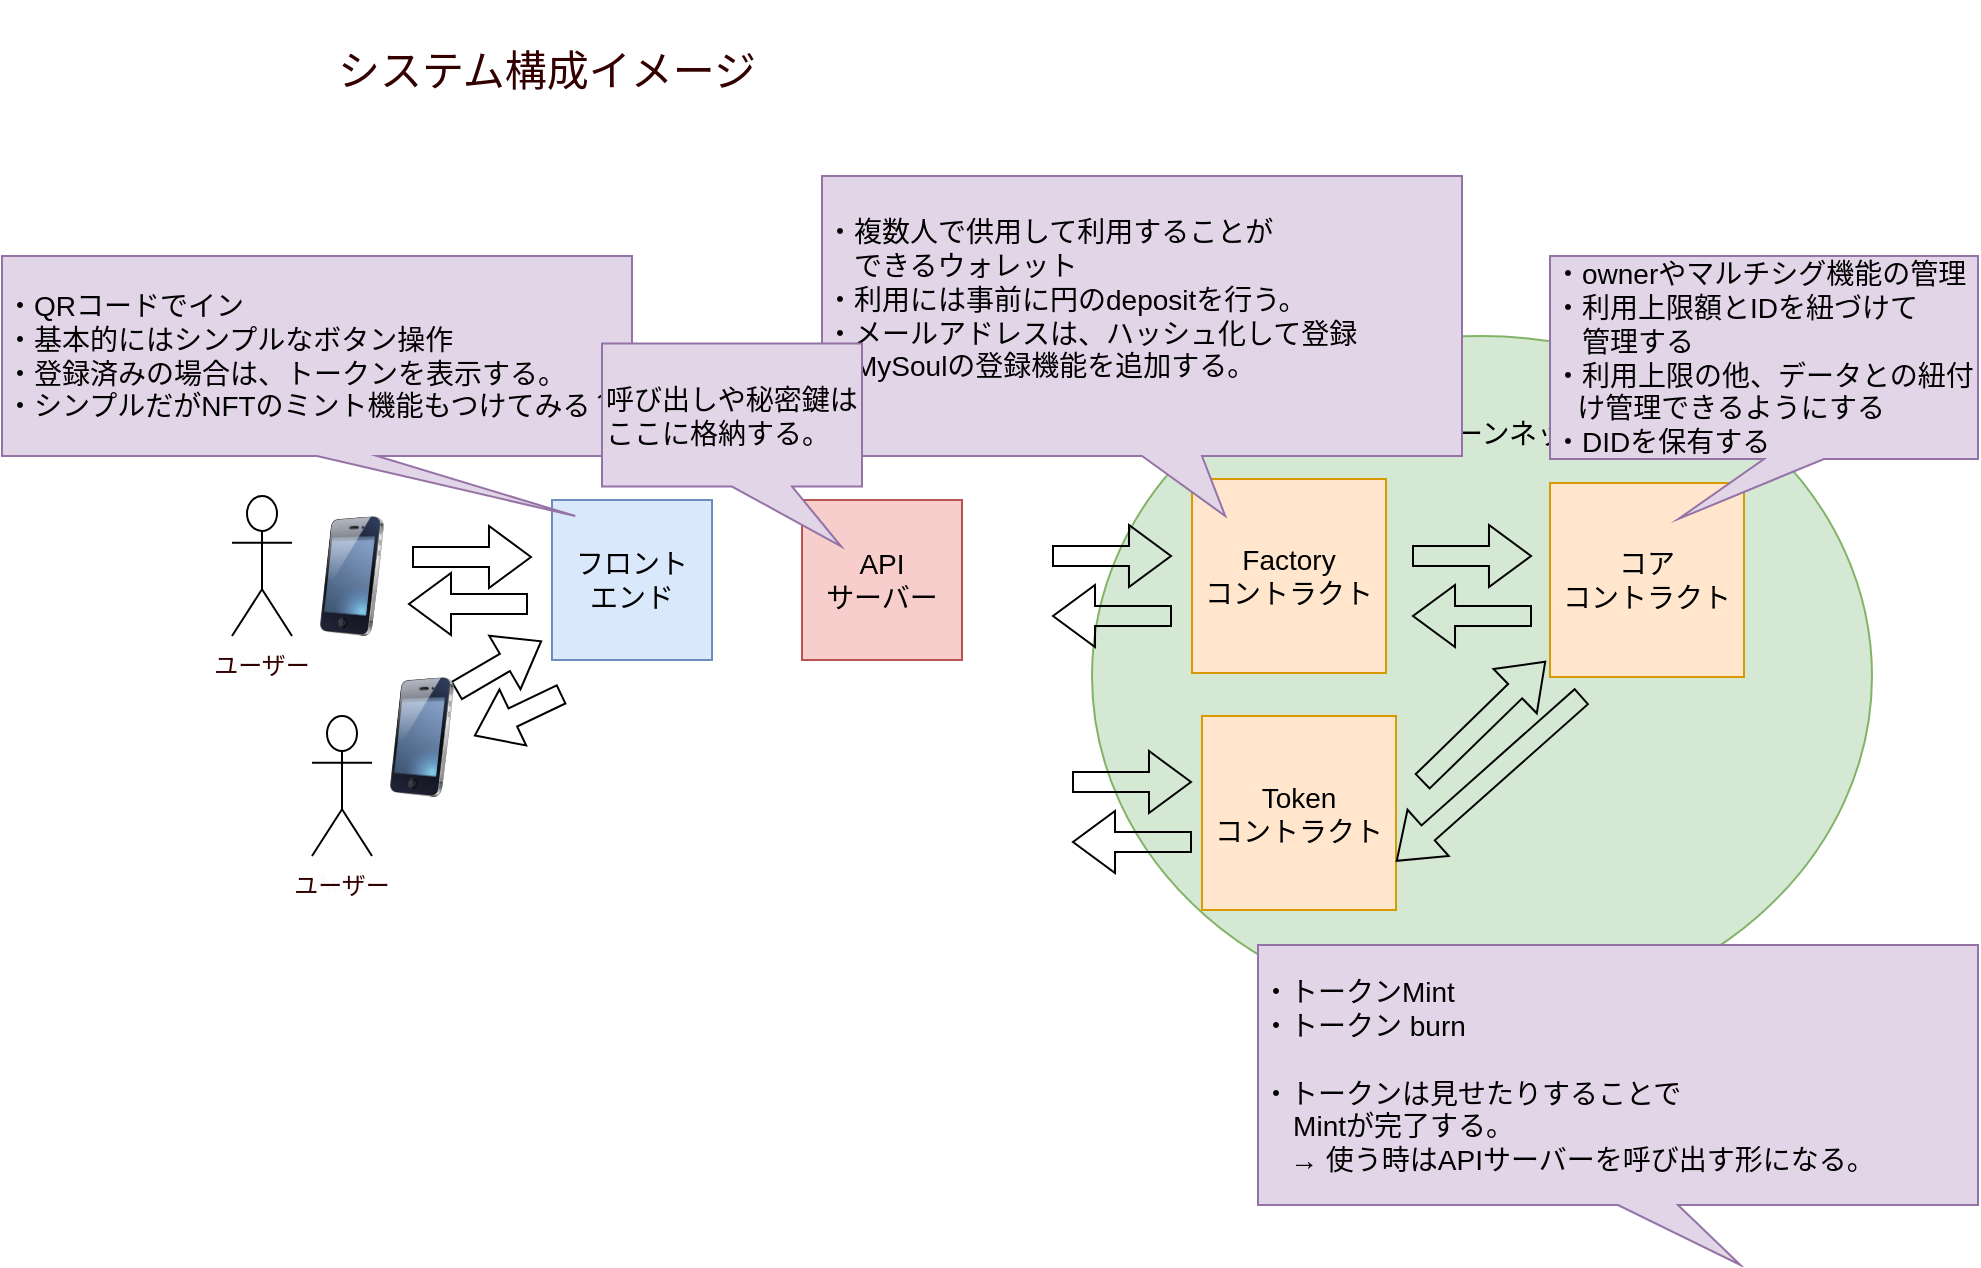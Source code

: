 <mxfile version="21.0.10" type="github" pages="8">
  <diagram id="AgBQlWnoEHxcCPggjtpq" name="system image">
    <mxGraphModel dx="2593" dy="664" grid="1" gridSize="10" guides="1" tooltips="1" connect="1" arrows="1" fold="1" page="1" pageScale="1" pageWidth="827" pageHeight="1169" math="0" shadow="0">
      <root>
        <mxCell id="0" />
        <mxCell id="1" parent="0" />
        <mxCell id="dcwnCk_z-_zCKresFfaK-3" value="Actor" style="shape=umlActor;verticalLabelPosition=bottom;verticalAlign=top;html=1;outlineConnect=0;fontColor=#FAFAFA;" parent="1" vertex="1">
          <mxGeometry x="-895" y="280" width="30" height="70" as="geometry" />
        </mxCell>
        <mxCell id="dcwnCk_z-_zCKresFfaK-5" value="ユーザー" style="text;html=1;strokeColor=none;fillColor=none;align=center;verticalAlign=middle;whiteSpace=wrap;rounded=0;fontColor=#330000;" parent="1" vertex="1">
          <mxGeometry x="-910" y="350" width="60" height="30" as="geometry" />
        </mxCell>
        <mxCell id="dcwnCk_z-_zCKresFfaK-7" value="" style="image;html=1;image=img/lib/clip_art/telecommunication/iPhone_128x128.png;fontColor=#330000;flipH=1;" parent="1" vertex="1">
          <mxGeometry x="-865" y="290" width="60" height="60" as="geometry" />
        </mxCell>
        <mxCell id="dcwnCk_z-_zCKresFfaK-8" value="" style="shape=flexArrow;endArrow=classic;html=1;rounded=0;fontColor=#330000;width=10;endSize=6.67;" parent="1" edge="1">
          <mxGeometry width="50" height="50" relative="1" as="geometry">
            <mxPoint x="-805" y="310.5" as="sourcePoint" />
            <mxPoint x="-745" y="310.5" as="targetPoint" />
            <Array as="points">
              <mxPoint x="-805" y="310.5" />
            </Array>
          </mxGeometry>
        </mxCell>
        <mxCell id="dcwnCk_z-_zCKresFfaK-9" value="システム構成イメージ" style="text;html=1;strokeColor=none;fillColor=none;align=center;verticalAlign=middle;whiteSpace=wrap;rounded=0;fontColor=#330000;fontSize=21;" parent="1" vertex="1">
          <mxGeometry x="-905" y="32" width="335" height="70" as="geometry" />
        </mxCell>
        <mxCell id="dcwnCk_z-_zCKresFfaK-10" value="フロント&lt;br&gt;エンド" style="whiteSpace=wrap;html=1;aspect=fixed;fontSize=14;fillColor=#dae8fc;strokeColor=#6c8ebf;" parent="1" vertex="1">
          <mxGeometry x="-735" y="282" width="80" height="80" as="geometry" />
        </mxCell>
        <mxCell id="dcwnCk_z-_zCKresFfaK-11" value="&lt;br&gt;&lt;br&gt;ブロックチェーンネットワーク" style="ellipse;whiteSpace=wrap;html=1;fontSize=14;fillColor=#d5e8d4;strokeColor=#82b366;verticalAlign=top;" parent="1" vertex="1">
          <mxGeometry x="-465" y="200" width="390" height="340" as="geometry" />
        </mxCell>
        <mxCell id="dcwnCk_z-_zCKresFfaK-12" value="Factory&lt;br&gt;コントラクト" style="whiteSpace=wrap;html=1;aspect=fixed;fontSize=14;fillColor=#ffe6cc;strokeColor=#d79b00;" parent="1" vertex="1">
          <mxGeometry x="-415" y="271.5" width="97" height="97" as="geometry" />
        </mxCell>
        <mxCell id="dcwnCk_z-_zCKresFfaK-13" value="コア&lt;br&gt;コントラクト" style="whiteSpace=wrap;html=1;aspect=fixed;fontSize=14;fillColor=#ffe6cc;strokeColor=#d79b00;" parent="1" vertex="1">
          <mxGeometry x="-236" y="273.5" width="97" height="97" as="geometry" />
        </mxCell>
        <mxCell id="dcwnCk_z-_zCKresFfaK-15" value="" style="shape=flexArrow;endArrow=classic;html=1;rounded=0;fontColor=#330000;width=10;endSize=6.67;" parent="1" edge="1">
          <mxGeometry width="50" height="50" relative="1" as="geometry">
            <mxPoint x="-485" y="310" as="sourcePoint" />
            <mxPoint x="-425" y="310" as="targetPoint" />
            <Array as="points">
              <mxPoint x="-485" y="310" />
            </Array>
          </mxGeometry>
        </mxCell>
        <mxCell id="dcwnCk_z-_zCKresFfaK-16" value="" style="shape=flexArrow;endArrow=classic;html=1;rounded=0;fontColor=#330000;width=10;endSize=6.67;" parent="1" edge="1">
          <mxGeometry width="50" height="50" relative="1" as="geometry">
            <mxPoint x="-305" y="310" as="sourcePoint" />
            <mxPoint x="-245" y="310" as="targetPoint" />
            <Array as="points">
              <mxPoint x="-305" y="310" />
            </Array>
          </mxGeometry>
        </mxCell>
        <mxCell id="dcwnCk_z-_zCKresFfaK-17" value="" style="shape=flexArrow;endArrow=classic;html=1;rounded=0;fontColor=#330000;width=10;endSize=6.67;" parent="1" edge="1">
          <mxGeometry width="50" height="50" relative="1" as="geometry">
            <mxPoint x="-425" y="340" as="sourcePoint" />
            <mxPoint x="-485" y="340" as="targetPoint" />
            <Array as="points">
              <mxPoint x="-425" y="340" />
            </Array>
          </mxGeometry>
        </mxCell>
        <mxCell id="dcwnCk_z-_zCKresFfaK-18" value="" style="shape=flexArrow;endArrow=classic;html=1;rounded=0;fontColor=#330000;width=10;endSize=6.67;" parent="1" edge="1">
          <mxGeometry width="50" height="50" relative="1" as="geometry">
            <mxPoint x="-245" y="340" as="sourcePoint" />
            <mxPoint x="-305" y="340" as="targetPoint" />
            <Array as="points">
              <mxPoint x="-245" y="340" />
            </Array>
          </mxGeometry>
        </mxCell>
        <mxCell id="dcwnCk_z-_zCKresFfaK-19" value="" style="shape=flexArrow;endArrow=classic;html=1;rounded=0;fontColor=#330000;width=10;endSize=6.67;" parent="1" edge="1">
          <mxGeometry width="50" height="50" relative="1" as="geometry">
            <mxPoint x="-747" y="334" as="sourcePoint" />
            <mxPoint x="-807" y="334" as="targetPoint" />
            <Array as="points">
              <mxPoint x="-747" y="334" />
            </Array>
          </mxGeometry>
        </mxCell>
        <mxCell id="dcwnCk_z-_zCKresFfaK-20" value="・QRコードでイン&lt;br&gt;・基本的にはシンプルなボタン操作&lt;br&gt;・登録済みの場合は、トークンを表示する。&lt;br&gt;・シンプルだがNFTのミント機能もつけてみる？" style="shape=callout;whiteSpace=wrap;html=1;perimeter=calloutPerimeter;fontSize=14;fillColor=#e1d5e7;strokeColor=#9673a6;position2=0.91;base=30;align=left;" parent="1" vertex="1">
          <mxGeometry x="-1010" y="160" width="315" height="130" as="geometry" />
        </mxCell>
        <mxCell id="dcwnCk_z-_zCKresFfaK-21" value="・複数人で供用して利用することが&lt;br&gt;　できるウォレット&lt;br&gt;・利用には事前に円のdepositを行う。&lt;br&gt;・メールアドレスは、ハッシュ化して登録&lt;br&gt;・MySoulの登録機能を追加する。&lt;br&gt;&amp;nbsp; &amp;nbsp;" style="shape=callout;whiteSpace=wrap;html=1;perimeter=calloutPerimeter;fontSize=14;fillColor=#e1d5e7;strokeColor=#9673a6;position2=0.63;base=30;align=left;" parent="1" vertex="1">
          <mxGeometry x="-600" y="120" width="320" height="170" as="geometry" />
        </mxCell>
        <mxCell id="dcwnCk_z-_zCKresFfaK-22" value="・ownerやマルチシグ機能の管理&lt;br&gt;・利用上限額とIDを紐づけて&lt;br&gt;　管理する&lt;br&gt;・利用上限の他、データとの紐付&lt;br&gt;&amp;nbsp; &amp;nbsp;け管理できるようにする&lt;br&gt;・DIDを保有する" style="shape=callout;whiteSpace=wrap;html=1;perimeter=calloutPerimeter;fontSize=14;fillColor=#e1d5e7;strokeColor=#9673a6;position2=0.3;base=30;align=left;" parent="1" vertex="1">
          <mxGeometry x="-236" y="160" width="214" height="131.5" as="geometry" />
        </mxCell>
        <mxCell id="dcwnCk_z-_zCKresFfaK-23" value="" style="shape=flexArrow;endArrow=classic;html=1;rounded=0;fontColor=#330000;width=10;endSize=6.67;" parent="1" edge="1">
          <mxGeometry width="50" height="50" relative="1" as="geometry">
            <mxPoint x="-783" y="377.5" as="sourcePoint" />
            <mxPoint x="-740" y="352.373" as="targetPoint" />
            <Array as="points" />
          </mxGeometry>
        </mxCell>
        <mxCell id="dcwnCk_z-_zCKresFfaK-24" value="" style="shape=flexArrow;endArrow=classic;html=1;rounded=0;fontColor=#330000;width=10;endSize=6.67;" parent="1" edge="1">
          <mxGeometry width="50" height="50" relative="1" as="geometry">
            <mxPoint x="-730" y="379" as="sourcePoint" />
            <mxPoint x="-774" y="400" as="targetPoint" />
            <Array as="points" />
          </mxGeometry>
        </mxCell>
        <mxCell id="dcwnCk_z-_zCKresFfaK-25" value="" style="image;html=1;image=img/lib/clip_art/telecommunication/iPhone_128x128.png;fontColor=#330000;flipH=1;" parent="1" vertex="1">
          <mxGeometry x="-830" y="370.5" width="60" height="60" as="geometry" />
        </mxCell>
        <mxCell id="dcwnCk_z-_zCKresFfaK-26" value="Actor" style="shape=umlActor;verticalLabelPosition=bottom;verticalAlign=top;html=1;outlineConnect=0;fontColor=#FAFAFA;" parent="1" vertex="1">
          <mxGeometry x="-855" y="390" width="30" height="70" as="geometry" />
        </mxCell>
        <mxCell id="dcwnCk_z-_zCKresFfaK-27" value="ユーザー" style="text;html=1;strokeColor=none;fillColor=none;align=center;verticalAlign=middle;whiteSpace=wrap;rounded=0;fontColor=#330000;" parent="1" vertex="1">
          <mxGeometry x="-870" y="460" width="60" height="30" as="geometry" />
        </mxCell>
        <mxCell id="E8tvALSOYSs34_R2YsZq-1" value="API&lt;br&gt;サーバー" style="whiteSpace=wrap;html=1;aspect=fixed;fontSize=14;fillColor=#f8cecc;strokeColor=#b85450;" parent="1" vertex="1">
          <mxGeometry x="-610" y="282" width="80" height="80" as="geometry" />
        </mxCell>
        <mxCell id="E8tvALSOYSs34_R2YsZq-2" value="" style="shape=flexArrow;endArrow=classic;html=1;rounded=0;fontColor=#330000;width=10;endSize=6.67;" parent="1" edge="1">
          <mxGeometry width="50" height="50" relative="1" as="geometry">
            <mxPoint x="-475" y="423" as="sourcePoint" />
            <mxPoint x="-415" y="423" as="targetPoint" />
            <Array as="points">
              <mxPoint x="-475" y="423" />
            </Array>
          </mxGeometry>
        </mxCell>
        <mxCell id="E8tvALSOYSs34_R2YsZq-3" value="" style="shape=flexArrow;endArrow=classic;html=1;rounded=0;fontColor=#330000;width=10;endSize=6.67;" parent="1" edge="1">
          <mxGeometry width="50" height="50" relative="1" as="geometry">
            <mxPoint x="-415" y="453" as="sourcePoint" />
            <mxPoint x="-475" y="453" as="targetPoint" />
            <Array as="points">
              <mxPoint x="-415" y="453" />
            </Array>
          </mxGeometry>
        </mxCell>
        <mxCell id="E8tvALSOYSs34_R2YsZq-4" value="呼び出しや秘密鍵は&lt;br&gt;ここに格納する。" style="shape=callout;whiteSpace=wrap;html=1;perimeter=calloutPerimeter;fontSize=14;fillColor=#e1d5e7;strokeColor=#9673a6;position2=0.92;base=30;align=left;" parent="1" vertex="1">
          <mxGeometry x="-710" y="203.75" width="130" height="101.5" as="geometry" />
        </mxCell>
        <mxCell id="E8tvALSOYSs34_R2YsZq-5" value="Token&lt;br&gt;コントラクト" style="whiteSpace=wrap;html=1;aspect=fixed;fontSize=14;fillColor=#ffe6cc;strokeColor=#d79b00;" parent="1" vertex="1">
          <mxGeometry x="-410" y="390" width="97" height="97" as="geometry" />
        </mxCell>
        <mxCell id="E8tvALSOYSs34_R2YsZq-6" value="" style="shape=flexArrow;endArrow=classic;html=1;rounded=0;fontColor=#330000;width=10;endSize=6.67;entryX=-0.021;entryY=0.918;entryDx=0;entryDy=0;entryPerimeter=0;" parent="1" target="dcwnCk_z-_zCKresFfaK-13" edge="1">
          <mxGeometry width="50" height="50" relative="1" as="geometry">
            <mxPoint x="-300" y="423" as="sourcePoint" />
            <mxPoint x="-240" y="423" as="targetPoint" />
            <Array as="points">
              <mxPoint x="-300" y="423" />
            </Array>
          </mxGeometry>
        </mxCell>
        <mxCell id="E8tvALSOYSs34_R2YsZq-7" value="" style="shape=flexArrow;endArrow=classic;html=1;rounded=0;fontColor=#330000;width=10;endSize=6.67;entryX=1;entryY=0.75;entryDx=0;entryDy=0;" parent="1" target="E8tvALSOYSs34_R2YsZq-5" edge="1">
          <mxGeometry width="50" height="50" relative="1" as="geometry">
            <mxPoint x="-220" y="380" as="sourcePoint" />
            <mxPoint x="-280" y="380" as="targetPoint" />
            <Array as="points">
              <mxPoint x="-220" y="380" />
            </Array>
          </mxGeometry>
        </mxCell>
        <mxCell id="E8tvALSOYSs34_R2YsZq-8" value="・トークンMint&lt;br&gt;・トークン burn&lt;br&gt;&lt;br&gt;・トークンは見せたりすることで&lt;br&gt;&amp;nbsp; &amp;nbsp; Mintが完了する。&lt;br&gt;　→ 使う時はAPIサーバーを呼び出す形になる。&amp;nbsp;" style="shape=callout;whiteSpace=wrap;html=1;perimeter=calloutPerimeter;fontSize=14;fillColor=#e1d5e7;strokeColor=#9673a6;position2=0.67;base=30;align=left;" parent="1" vertex="1">
          <mxGeometry x="-382" y="504.5" width="360" height="160" as="geometry" />
        </mxCell>
      </root>
    </mxGraphModel>
  </diagram>
  <diagram name="システム構成図" id="e7e014a7-5840-1c2e-5031-d8a46d1fe8dd">
    <mxGraphModel dx="3200" dy="946" grid="1" gridSize="10" guides="1" tooltips="1" connect="1" arrows="1" fold="1" page="1" pageScale="1" pageWidth="1169" pageHeight="826" background="none" math="0" shadow="0">
      <root>
        <mxCell id="0" />
        <mxCell id="1" parent="0" />
        <mxCell id="FsVHkm6TuDkBYR7rk3on-1" value="Actor" style="shape=umlActor;verticalLabelPosition=bottom;verticalAlign=top;html=1;outlineConnect=0;fontColor=#FAFAFA;" parent="1" vertex="1">
          <mxGeometry x="-895" y="280" width="30" height="70" as="geometry" />
        </mxCell>
        <mxCell id="FsVHkm6TuDkBYR7rk3on-2" value="ユーザー" style="text;html=1;strokeColor=none;fillColor=none;align=center;verticalAlign=middle;whiteSpace=wrap;rounded=0;fontColor=#330000;fontStyle=1" parent="1" vertex="1">
          <mxGeometry x="-910" y="350" width="60" height="30" as="geometry" />
        </mxCell>
        <mxCell id="FsVHkm6TuDkBYR7rk3on-4" value="" style="shape=flexArrow;endArrow=classic;html=1;rounded=0;fontColor=#330000;width=10;endSize=6.67;" parent="1" edge="1">
          <mxGeometry width="50" height="50" relative="1" as="geometry">
            <mxPoint x="-805" y="310.5" as="sourcePoint" />
            <mxPoint x="-745" y="310.5" as="targetPoint" />
            <Array as="points">
              <mxPoint x="-805" y="310.5" />
            </Array>
          </mxGeometry>
        </mxCell>
        <mxCell id="FsVHkm6TuDkBYR7rk3on-5" value="システム構成イメージ図" style="text;html=1;strokeColor=none;fillColor=none;align=center;verticalAlign=middle;whiteSpace=wrap;rounded=0;fontColor=#330000;fontSize=21;" parent="1" vertex="1">
          <mxGeometry x="-1258" y="42" width="280" height="50" as="geometry" />
        </mxCell>
        <mxCell id="FsVHkm6TuDkBYR7rk3on-6" value="front&lt;br&gt;end" style="whiteSpace=wrap;html=1;aspect=fixed;fontSize=14;fillColor=#dae8fc;strokeColor=#6c8ebf;" parent="1" vertex="1">
          <mxGeometry x="-722" y="282" width="80" height="80" as="geometry" />
        </mxCell>
        <mxCell id="FsVHkm6TuDkBYR7rk3on-7" value="&lt;br&gt;ブロックチェーン&lt;br&gt;ネットワーク" style="ellipse;whiteSpace=wrap;html=1;fontSize=14;fillColor=#d5e8d4;strokeColor=#82b366;verticalAlign=top;" parent="1" vertex="1">
          <mxGeometry x="-465" y="200" width="390" height="350" as="geometry" />
        </mxCell>
        <mxCell id="FsVHkm6TuDkBYR7rk3on-8" value="Factory&lt;br&gt;コントラクト" style="whiteSpace=wrap;html=1;aspect=fixed;fontSize=14;fillColor=#ffe6cc;strokeColor=#d79b00;" parent="1" vertex="1">
          <mxGeometry x="-415" y="271.5" width="97" height="97" as="geometry" />
        </mxCell>
        <mxCell id="FsVHkm6TuDkBYR7rk3on-9" value="MultiSigWallet&lt;br&gt;コントラクト" style="whiteSpace=wrap;html=1;aspect=fixed;fontSize=14;fillColor=#ffe6cc;strokeColor=#d79b00;" parent="1" vertex="1">
          <mxGeometry x="-236" y="273.5" width="97" height="97" as="geometry" />
        </mxCell>
        <mxCell id="FsVHkm6TuDkBYR7rk3on-10" value="" style="shape=flexArrow;endArrow=classic;html=1;rounded=0;fontColor=#330000;width=10;endSize=6.67;" parent="1" edge="1">
          <mxGeometry width="50" height="50" relative="1" as="geometry">
            <mxPoint x="-485" y="310" as="sourcePoint" />
            <mxPoint x="-425" y="310" as="targetPoint" />
            <Array as="points">
              <mxPoint x="-485" y="310" />
            </Array>
          </mxGeometry>
        </mxCell>
        <mxCell id="FsVHkm6TuDkBYR7rk3on-11" value="" style="shape=flexArrow;endArrow=classic;html=1;rounded=0;fontColor=#330000;width=10;endSize=6.67;" parent="1" edge="1">
          <mxGeometry width="50" height="50" relative="1" as="geometry">
            <mxPoint x="-305" y="313" as="sourcePoint" />
            <mxPoint x="-245" y="313" as="targetPoint" />
            <Array as="points">
              <mxPoint x="-305" y="313" />
            </Array>
          </mxGeometry>
        </mxCell>
        <mxCell id="FsVHkm6TuDkBYR7rk3on-12" value="" style="shape=flexArrow;endArrow=classic;html=1;rounded=0;fontColor=#330000;width=10;endSize=6.67;" parent="1" edge="1">
          <mxGeometry width="50" height="50" relative="1" as="geometry">
            <mxPoint x="-425" y="340" as="sourcePoint" />
            <mxPoint x="-485" y="340" as="targetPoint" />
            <Array as="points">
              <mxPoint x="-425" y="340" />
            </Array>
          </mxGeometry>
        </mxCell>
        <mxCell id="FsVHkm6TuDkBYR7rk3on-13" value="" style="shape=flexArrow;endArrow=classic;html=1;rounded=0;fontColor=#330000;width=10;endSize=6.67;" parent="1" edge="1">
          <mxGeometry width="50" height="50" relative="1" as="geometry">
            <mxPoint x="-248" y="339" as="sourcePoint" />
            <mxPoint x="-308" y="339" as="targetPoint" />
            <Array as="points">
              <mxPoint x="-248" y="339" />
            </Array>
          </mxGeometry>
        </mxCell>
        <mxCell id="FsVHkm6TuDkBYR7rk3on-14" value="" style="shape=flexArrow;endArrow=classic;html=1;rounded=0;fontColor=#330000;width=10;endSize=6.67;" parent="1" edge="1">
          <mxGeometry width="50" height="50" relative="1" as="geometry">
            <mxPoint x="-747" y="334" as="sourcePoint" />
            <mxPoint x="-807" y="334" as="targetPoint" />
            <Array as="points">
              <mxPoint x="-747" y="334" />
            </Array>
          </mxGeometry>
        </mxCell>
        <mxCell id="FsVHkm6TuDkBYR7rk3on-18" value="" style="shape=flexArrow;endArrow=classic;html=1;rounded=0;fontColor=#330000;width=10;endSize=6.67;" parent="1" edge="1">
          <mxGeometry width="50" height="50" relative="1" as="geometry">
            <mxPoint x="-783" y="377.5" as="sourcePoint" />
            <mxPoint x="-740" y="352.373" as="targetPoint" />
            <Array as="points" />
          </mxGeometry>
        </mxCell>
        <mxCell id="FsVHkm6TuDkBYR7rk3on-19" value="" style="shape=flexArrow;endArrow=classic;html=1;rounded=0;fontColor=#330000;width=10;endSize=6.67;" parent="1" edge="1">
          <mxGeometry width="50" height="50" relative="1" as="geometry">
            <mxPoint x="-730" y="379" as="sourcePoint" />
            <mxPoint x="-774" y="400" as="targetPoint" />
            <Array as="points" />
          </mxGeometry>
        </mxCell>
        <mxCell id="FsVHkm6TuDkBYR7rk3on-20" value="" style="image;html=1;image=img/lib/clip_art/telecommunication/iPhone_128x128.png;fontColor=#330000;flipH=1;" parent="1" vertex="1">
          <mxGeometry x="-830" y="370.5" width="60" height="60" as="geometry" />
        </mxCell>
        <mxCell id="FsVHkm6TuDkBYR7rk3on-21" value="Actor" style="shape=umlActor;verticalLabelPosition=bottom;verticalAlign=top;html=1;outlineConnect=0;fontColor=#FAFAFA;" parent="1" vertex="1">
          <mxGeometry x="-855" y="390" width="30" height="70" as="geometry" />
        </mxCell>
        <mxCell id="FsVHkm6TuDkBYR7rk3on-22" value="ユーザー" style="text;html=1;strokeColor=none;fillColor=none;align=center;verticalAlign=middle;whiteSpace=wrap;rounded=0;fontColor=#330000;fontStyle=1" parent="1" vertex="1">
          <mxGeometry x="-870" y="460" width="60" height="30" as="geometry" />
        </mxCell>
        <mxCell id="FsVHkm6TuDkBYR7rk3on-23" value="API&lt;br&gt;サーバー" style="whiteSpace=wrap;html=1;aspect=fixed;fontSize=14;fillColor=#f8cecc;strokeColor=#b85450;" parent="1" vertex="1">
          <mxGeometry x="-580" y="283" width="80" height="80" as="geometry" />
        </mxCell>
        <mxCell id="FsVHkm6TuDkBYR7rk3on-24" value="" style="shape=flexArrow;endArrow=classic;html=1;rounded=0;fontColor=#330000;width=10;endSize=6.67;entryX=0;entryY=0.5;entryDx=0;entryDy=0;" parent="1" edge="1">
          <mxGeometry width="50" height="50" relative="1" as="geometry">
            <mxPoint x="-487" y="363.5" as="sourcePoint" />
            <mxPoint x="-413" y="435.5" as="targetPoint" />
            <Array as="points">
              <mxPoint x="-487" y="363.5" />
            </Array>
          </mxGeometry>
        </mxCell>
        <mxCell id="FsVHkm6TuDkBYR7rk3on-25" value="" style="shape=flexArrow;endArrow=classic;html=1;rounded=0;fontColor=#330000;width=10;endSize=6.67;" parent="1" edge="1">
          <mxGeometry width="50" height="50" relative="1" as="geometry">
            <mxPoint x="-419" y="459" as="sourcePoint" />
            <mxPoint x="-514" y="372" as="targetPoint" />
            <Array as="points" />
          </mxGeometry>
        </mxCell>
        <mxCell id="FsVHkm6TuDkBYR7rk3on-27" value="MyToken&lt;br&gt;コントラクト" style="whiteSpace=wrap;html=1;aspect=fixed;fontSize=14;fillColor=#ffe6cc;strokeColor=#d79b00;" parent="1" vertex="1">
          <mxGeometry x="-411" y="393" width="97" height="97" as="geometry" />
        </mxCell>
        <mxCell id="FsVHkm6TuDkBYR7rk3on-32" value="" style="shape=flexArrow;endArrow=classic;html=1;rounded=0;fontColor=#330000;width=10;endSize=6.67;" parent="1" edge="1">
          <mxGeometry width="50" height="50" relative="1" as="geometry">
            <mxPoint x="-635" y="310" as="sourcePoint" />
            <mxPoint x="-590" y="310" as="targetPoint" />
            <Array as="points">
              <mxPoint x="-635" y="310" />
            </Array>
          </mxGeometry>
        </mxCell>
        <mxCell id="FsVHkm6TuDkBYR7rk3on-33" value="" style="shape=flexArrow;endArrow=classic;html=1;rounded=0;fontColor=#330000;width=10;endSize=6.67;" parent="1" edge="1">
          <mxGeometry width="50" height="50" relative="1" as="geometry">
            <mxPoint x="-589" y="340" as="sourcePoint" />
            <mxPoint x="-634" y="340" as="targetPoint" />
            <Array as="points">
              <mxPoint x="-604" y="340" />
              <mxPoint x="-589" y="340" />
            </Array>
          </mxGeometry>
        </mxCell>
        <mxCell id="FsVHkm6TuDkBYR7rk3on-35" value="" style="shape=flexArrow;endArrow=classic;html=1;rounded=0;fontColor=#330000;width=10;endSize=6.67;" parent="1" edge="1">
          <mxGeometry width="50" height="50" relative="1" as="geometry">
            <mxPoint x="-460" y="230" as="sourcePoint" />
            <mxPoint x="-512" y="280.5" as="targetPoint" />
            <Array as="points" />
          </mxGeometry>
        </mxCell>
        <mxCell id="FsVHkm6TuDkBYR7rk3on-36" value="" style="shape=flexArrow;endArrow=classic;html=1;rounded=0;fontColor=#330000;width=10;endSize=6.67;" parent="1" edge="1">
          <mxGeometry width="50" height="50" relative="1" as="geometry">
            <mxPoint x="-540" y="274" as="sourcePoint" />
            <mxPoint x="-480" y="220" as="targetPoint" />
            <Array as="points">
              <mxPoint x="-540" y="274" />
            </Array>
          </mxGeometry>
        </mxCell>
        <mxCell id="FsVHkm6TuDkBYR7rk3on-37" value="&lt;font style=&quot;font-size: 12px;&quot;&gt;ION&lt;br style=&quot;font-size: 12px;&quot;&gt;(DID 生成)&lt;br style=&quot;font-size: 12px;&quot;&gt;&lt;/font&gt;" style="ellipse;whiteSpace=wrap;html=1;fontSize=12;fillColor=#1ba1e2;strokeColor=#006EAF;verticalAlign=top;fontColor=#ffffff;" parent="1" vertex="1">
          <mxGeometry x="-500" y="180" width="80" height="41" as="geometry" />
        </mxCell>
        <mxCell id="FsVHkm6TuDkBYR7rk3on-38" value="Blocto SDK" style="ellipse;whiteSpace=wrap;html=1;fontSize=14;fillColor=#b0e3e6;strokeColor=#0e8088;verticalAlign=top;" parent="1" vertex="1">
          <mxGeometry x="-733" y="356" width="102" height="30" as="geometry" />
        </mxCell>
        <mxCell id="NikSniwz_zqZwWtPhhYT-7" value="アプリケーションレイヤー" style="shape=cylinder3;whiteSpace=wrap;html=1;boundedLbl=1;backgroundOutline=1;size=15;fillColor=#ffe6cc;strokeColor=#d79b00;fontStyle=1" parent="1" vertex="1">
          <mxGeometry x="-1258" y="210" width="260" height="80" as="geometry" />
        </mxCell>
        <mxCell id="NikSniwz_zqZwWtPhhYT-8" value="インフラレイヤー" style="shape=cylinder3;whiteSpace=wrap;html=1;boundedLbl=1;backgroundOutline=1;size=15;fillColor=#fff2cc;strokeColor=#d6b656;fontStyle=1" parent="1" vertex="1">
          <mxGeometry x="-1258" y="350" width="260" height="80" as="geometry" />
        </mxCell>
        <mxCell id="NikSniwz_zqZwWtPhhYT-9" value="" style="shape=flexArrow;endArrow=classic;startArrow=classic;html=1;rounded=0;exitX=0.5;exitY=0;exitDx=0;exitDy=0;exitPerimeter=0;" parent="1" source="NikSniwz_zqZwWtPhhYT-8" edge="1">
          <mxGeometry width="100" height="100" relative="1" as="geometry">
            <mxPoint x="-1120" y="350" as="sourcePoint" />
            <mxPoint x="-1128" y="290" as="targetPoint" />
          </mxGeometry>
        </mxCell>
        <mxCell id="NikSniwz_zqZwWtPhhYT-10" value="" style="shape=flexArrow;endArrow=classic;startArrow=classic;html=1;rounded=0;entryX=0.5;entryY=1;entryDx=0;entryDy=0;entryPerimeter=0;exitX=0.5;exitY=0;exitDx=0;exitDy=0;exitPerimeter=0;" parent="1" source="NikSniwz_zqZwWtPhhYT-11" target="NikSniwz_zqZwWtPhhYT-8" edge="1">
          <mxGeometry width="100" height="100" relative="1" as="geometry">
            <mxPoint x="-1120.5" y="505" as="sourcePoint" />
            <mxPoint x="-1120.5" y="445" as="targetPoint" />
          </mxGeometry>
        </mxCell>
        <mxCell id="NikSniwz_zqZwWtPhhYT-11" value="ブロックチェーンレイヤー" style="shape=cylinder3;whiteSpace=wrap;html=1;boundedLbl=1;backgroundOutline=1;size=15;fillColor=#f8cecc;strokeColor=#b85450;fontStyle=1" parent="1" vertex="1">
          <mxGeometry x="-1258" y="492.5" width="260" height="80" as="geometry" />
        </mxCell>
        <mxCell id="NikSniwz_zqZwWtPhhYT-14" value="" style="endArrow=none;dashed=1;html=1;rounded=0;exitX=1;exitY=1;exitDx=0;exitDy=-15;exitPerimeter=0;" parent="1" source="NikSniwz_zqZwWtPhhYT-8" edge="1">
          <mxGeometry width="50" height="50" relative="1" as="geometry">
            <mxPoint x="-720" y="360" as="sourcePoint" />
            <mxPoint x="-770" y="660" as="targetPoint" />
          </mxGeometry>
        </mxCell>
        <mxCell id="NikSniwz_zqZwWtPhhYT-15" value="" style="endArrow=none;dashed=1;html=1;rounded=0;exitX=1;exitY=0;exitDx=0;exitDy=15;exitPerimeter=0;" parent="1" source="NikSniwz_zqZwWtPhhYT-8" edge="1">
          <mxGeometry width="50" height="50" relative="1" as="geometry">
            <mxPoint x="-990" y="362" as="sourcePoint" />
            <mxPoint x="-740" y="140" as="targetPoint" />
          </mxGeometry>
        </mxCell>
        <mxCell id="TJuVSiiJl-H6LIU0_fS9-2" value="分散型インフラ&lt;br&gt;(DIDと紐づけ)" style="shape=cylinder3;whiteSpace=wrap;html=1;boundedLbl=1;backgroundOutline=1;size=15;fillColor=#dae8fc;strokeColor=#6c8ebf;fontStyle=1" parent="1" vertex="1">
          <mxGeometry x="-401" y="92" width="110" height="69" as="geometry" />
        </mxCell>
        <mxCell id="TJuVSiiJl-H6LIU0_fS9-3" value="" style="shape=flexArrow;endArrow=classic;html=1;rounded=0;fontColor=#330000;width=11;endSize=3.75;" parent="1" edge="1">
          <mxGeometry width="50" height="50" relative="1" as="geometry">
            <mxPoint x="-452" y="171" as="sourcePoint" />
            <mxPoint x="-406" y="130" as="targetPoint" />
            <Array as="points">
              <mxPoint x="-452" y="171" />
            </Array>
          </mxGeometry>
        </mxCell>
        <mxCell id="TJuVSiiJl-H6LIU0_fS9-4" value="" style="shape=flexArrow;endArrow=classic;html=1;rounded=0;fontColor=#330000;width=10;endSize=6.67;entryX=1;entryY=0;entryDx=0;entryDy=0;exitX=0.064;exitY=0.899;exitDx=0;exitDy=0;exitPerimeter=0;" parent="1" source="TJuVSiiJl-H6LIU0_fS9-2" target="FsVHkm6TuDkBYR7rk3on-37" edge="1">
          <mxGeometry width="50" height="50" relative="1" as="geometry">
            <mxPoint x="-390" y="160" as="sourcePoint" />
            <mxPoint x="-301.577" y="126.576" as="targetPoint" />
            <Array as="points" />
          </mxGeometry>
        </mxCell>
        <mxCell id="bA6erELRdEgj7dob-r0O-1" value="" style="image;html=1;image=img/lib/clip_art/computers/Laptop_128x128.png;flipH=1;" parent="1" vertex="1">
          <mxGeometry x="-870" y="292" width="60" height="60" as="geometry" />
        </mxCell>
        <mxCell id="bA6erELRdEgj7dob-r0O-2" value="" style="shape=flexArrow;endArrow=classic;html=1;rounded=0;fontColor=#330000;width=10;endSize=6.67;entryX=0.236;entryY=0.986;entryDx=0;entryDy=0;entryPerimeter=0;" parent="1" target="TJuVSiiJl-H6LIU0_fS9-2" edge="1">
          <mxGeometry width="50" height="50" relative="1" as="geometry">
            <mxPoint x="-378" y="264" as="sourcePoint" />
            <mxPoint x="-318" y="210" as="targetPoint" />
            <Array as="points">
              <mxPoint x="-378" y="264" />
            </Array>
          </mxGeometry>
        </mxCell>
        <mxCell id="bA6erELRdEgj7dob-r0O-3" value="" style="shape=flexArrow;endArrow=classic;html=1;rounded=0;fontColor=#330000;width=10;endSize=6.67;" parent="1" edge="1">
          <mxGeometry width="50" height="50" relative="1" as="geometry">
            <mxPoint x="-347" y="164" as="sourcePoint" />
            <mxPoint x="-347" y="264.5" as="targetPoint" />
            <Array as="points" />
          </mxGeometry>
        </mxCell>
        <mxCell id="huMLxyEVPSgFiRnInnjS-3" value="コントラクト&lt;br&gt;ウォレット" style="whiteSpace=wrap;html=1;aspect=fixed;fontSize=14;fillColor=#ffe6cc;strokeColor=#d79b00;" parent="1" vertex="1">
          <mxGeometry x="-240" y="395.5" width="97" height="97" as="geometry" />
        </mxCell>
        <mxCell id="huMLxyEVPSgFiRnInnjS-4" value="" style="shape=flexArrow;endArrow=classic;html=1;rounded=1;fontColor=#330000;width=10;endSize=6.67;entryX=0;entryY=0.974;entryDx=0;entryDy=0;strokeColor=default;fillColor=none;entryPerimeter=0;" parent="1" target="huMLxyEVPSgFiRnInnjS-3" edge="1">
          <mxGeometry width="50" height="50" relative="1" as="geometry">
            <mxPoint x="-642" y="380" as="sourcePoint" />
            <mxPoint x="-360" y="550" as="targetPoint" />
            <Array as="points">
              <mxPoint x="-642" y="380" />
              <mxPoint x="-510" y="420" />
              <mxPoint x="-410" y="530" />
              <mxPoint x="-320" y="510" />
            </Array>
          </mxGeometry>
        </mxCell>
        <mxCell id="huMLxyEVPSgFiRnInnjS-5" value="" style="shape=flexArrow;endArrow=classic;html=1;rounded=0;fontColor=#330000;width=10;endSize=6.67;strokeColor=default;startArrow=block;" parent="1" edge="1">
          <mxGeometry width="50" height="50" relative="1" as="geometry">
            <mxPoint x="-313" y="370.5" as="sourcePoint" />
            <mxPoint x="-245" y="396" as="targetPoint" />
            <Array as="points" />
          </mxGeometry>
        </mxCell>
      </root>
    </mxGraphModel>
  </diagram>
  <diagram id="jRIxS9DEQ7q5cc-V1fLQ" name="画面遷移図">
    <mxGraphModel dx="1689" dy="946" grid="1" gridSize="10" guides="1" tooltips="1" connect="1" arrows="1" fold="1" page="1" pageScale="1" pageWidth="827" pageHeight="1169" math="0" shadow="0">
      <root>
        <mxCell id="0" />
        <mxCell id="1" parent="0" />
        <mxCell id="hO1s1OWml9G6nGkZwtHM-1" value="ユーザー" style="shape=umlActor;verticalLabelPosition=bottom;verticalAlign=top;html=1;outlineConnect=0;" parent="1" vertex="1">
          <mxGeometry x="20" y="350" width="30" height="60" as="geometry" />
        </mxCell>
        <mxCell id="hO1s1OWml9G6nGkZwtHM-2" value="ログイン&lt;br&gt;画面" style="whiteSpace=wrap;html=1;aspect=fixed;fontStyle=1;fillColor=#f5f5f5;fontColor=#333333;strokeColor=#666666;" parent="1" vertex="1">
          <mxGeometry x="120" y="340" width="80" height="80" as="geometry" />
        </mxCell>
        <mxCell id="hO1s1OWml9G6nGkZwtHM-3" value="Home&lt;br&gt;画面" style="whiteSpace=wrap;html=1;aspect=fixed;fontStyle=1;fillColor=#f5f5f5;fontColor=#333333;strokeColor=#666666;" parent="1" vertex="1">
          <mxGeometry x="280" y="340" width="80" height="80" as="geometry" />
        </mxCell>
        <mxCell id="hO1s1OWml9G6nGkZwtHM-4" value="Send画面" style="whiteSpace=wrap;html=1;aspect=fixed;fontStyle=1;fillColor=#f5f5f5;fontColor=#333333;strokeColor=#666666;" parent="1" vertex="1">
          <mxGeometry x="450" y="246" width="80" height="80" as="geometry" />
        </mxCell>
        <mxCell id="hO1s1OWml9G6nGkZwtHM-5" value="購入画面" style="whiteSpace=wrap;html=1;aspect=fixed;fontStyle=1;fillColor=#f5f5f5;fontColor=#333333;strokeColor=#666666;" parent="1" vertex="1">
          <mxGeometry x="450" y="340" width="80" height="80" as="geometry" />
        </mxCell>
        <mxCell id="hO1s1OWml9G6nGkZwtHM-6" value="VC表示&lt;br&gt;画面" style="whiteSpace=wrap;html=1;aspect=fixed;fontStyle=1;fillColor=#f5f5f5;fontColor=#333333;strokeColor=#666666;" parent="1" vertex="1">
          <mxGeometry x="450" y="430" width="80" height="80" as="geometry" />
        </mxCell>
        <mxCell id="hO1s1OWml9G6nGkZwtHM-7" value="Create&lt;br&gt;Wallet&lt;br&gt;画面" style="whiteSpace=wrap;html=1;aspect=fixed;fontStyle=1;fillColor=#f5f5f5;fontColor=#333333;strokeColor=#666666;" parent="1" vertex="1">
          <mxGeometry x="180" y="560" width="80" height="80" as="geometry" />
        </mxCell>
        <mxCell id="hO1s1OWml9G6nGkZwtHM-8" value="Wallets&lt;br&gt;画面" style="whiteSpace=wrap;html=1;aspect=fixed;fontStyle=1;fillColor=#f5f5f5;fontColor=#333333;strokeColor=#666666;" parent="1" vertex="1">
          <mxGeometry x="350" y="560" width="80" height="80" as="geometry" />
        </mxCell>
        <mxCell id="hO1s1OWml9G6nGkZwtHM-9" value="Txs&lt;br&gt;画面" style="whiteSpace=wrap;html=1;aspect=fixed;fontStyle=1;fillColor=#f5f5f5;fontColor=#333333;strokeColor=#666666;" parent="1" vertex="1">
          <mxGeometry x="520" y="560" width="80" height="80" as="geometry" />
        </mxCell>
        <mxCell id="hO1s1OWml9G6nGkZwtHM-10" value="Create&lt;br&gt;Tx&lt;br&gt;画面" style="whiteSpace=wrap;html=1;aspect=fixed;fontStyle=1;fillColor=#f5f5f5;fontColor=#333333;strokeColor=#666666;" parent="1" vertex="1">
          <mxGeometry x="520" y="670" width="80" height="80" as="geometry" />
        </mxCell>
        <mxCell id="hO1s1OWml9G6nGkZwtHM-11" value="" style="endArrow=classic;html=1;rounded=0;entryX=0;entryY=0.5;entryDx=0;entryDy=0;" parent="1" source="hO1s1OWml9G6nGkZwtHM-1" target="hO1s1OWml9G6nGkZwtHM-2" edge="1">
          <mxGeometry width="50" height="50" relative="1" as="geometry">
            <mxPoint x="390" y="520" as="sourcePoint" />
            <mxPoint x="440" y="470" as="targetPoint" />
          </mxGeometry>
        </mxCell>
        <mxCell id="hO1s1OWml9G6nGkZwtHM-12" value="" style="endArrow=classic;html=1;rounded=0;exitX=1;exitY=0.5;exitDx=0;exitDy=0;" parent="1" source="hO1s1OWml9G6nGkZwtHM-2" target="hO1s1OWml9G6nGkZwtHM-3" edge="1">
          <mxGeometry width="50" height="50" relative="1" as="geometry">
            <mxPoint x="60" y="390" as="sourcePoint" />
            <mxPoint x="130" y="390" as="targetPoint" />
          </mxGeometry>
        </mxCell>
        <mxCell id="hO1s1OWml9G6nGkZwtHM-13" value="" style="endArrow=classic;html=1;rounded=0;exitX=1;exitY=0.5;exitDx=0;exitDy=0;entryX=0;entryY=0.5;entryDx=0;entryDy=0;" parent="1" source="hO1s1OWml9G6nGkZwtHM-3" target="hO1s1OWml9G6nGkZwtHM-4" edge="1">
          <mxGeometry width="50" height="50" relative="1" as="geometry">
            <mxPoint x="210" y="390" as="sourcePoint" />
            <mxPoint x="290" y="390" as="targetPoint" />
          </mxGeometry>
        </mxCell>
        <mxCell id="hO1s1OWml9G6nGkZwtHM-14" value="" style="endArrow=classic;html=1;rounded=0;entryX=0;entryY=0.5;entryDx=0;entryDy=0;" parent="1" target="hO1s1OWml9G6nGkZwtHM-5" edge="1">
          <mxGeometry width="50" height="50" relative="1" as="geometry">
            <mxPoint x="360" y="380" as="sourcePoint" />
            <mxPoint x="460" y="296" as="targetPoint" />
          </mxGeometry>
        </mxCell>
        <mxCell id="hO1s1OWml9G6nGkZwtHM-15" value="" style="endArrow=classic;html=1;rounded=0;entryX=0;entryY=0.5;entryDx=0;entryDy=0;exitX=1;exitY=0.5;exitDx=0;exitDy=0;" parent="1" source="hO1s1OWml9G6nGkZwtHM-3" target="hO1s1OWml9G6nGkZwtHM-6" edge="1">
          <mxGeometry width="50" height="50" relative="1" as="geometry">
            <mxPoint x="370" y="390" as="sourcePoint" />
            <mxPoint x="460" y="390" as="targetPoint" />
          </mxGeometry>
        </mxCell>
        <mxCell id="hO1s1OWml9G6nGkZwtHM-16" value="" style="endArrow=classic;html=1;rounded=0;exitX=0.5;exitY=1;exitDx=0;exitDy=0;entryX=0.5;entryY=0;entryDx=0;entryDy=0;" parent="1" source="hO1s1OWml9G6nGkZwtHM-3" target="hO1s1OWml9G6nGkZwtHM-7" edge="1">
          <mxGeometry width="50" height="50" relative="1" as="geometry">
            <mxPoint x="210" y="390" as="sourcePoint" />
            <mxPoint x="290" y="390" as="targetPoint" />
          </mxGeometry>
        </mxCell>
        <mxCell id="hO1s1OWml9G6nGkZwtHM-18" value="" style="endArrow=classic;html=1;rounded=0;exitX=0.5;exitY=1;exitDx=0;exitDy=0;entryX=0.5;entryY=0;entryDx=0;entryDy=0;" parent="1" source="hO1s1OWml9G6nGkZwtHM-3" target="hO1s1OWml9G6nGkZwtHM-8" edge="1">
          <mxGeometry width="50" height="50" relative="1" as="geometry">
            <mxPoint x="330" y="430" as="sourcePoint" />
            <mxPoint x="230" y="570" as="targetPoint" />
          </mxGeometry>
        </mxCell>
        <mxCell id="hO1s1OWml9G6nGkZwtHM-19" value="" style="endArrow=classic;html=1;rounded=0;exitX=1;exitY=0.5;exitDx=0;exitDy=0;entryX=0;entryY=0.5;entryDx=0;entryDy=0;" parent="1" source="hO1s1OWml9G6nGkZwtHM-8" target="hO1s1OWml9G6nGkZwtHM-9" edge="1">
          <mxGeometry width="50" height="50" relative="1" as="geometry">
            <mxPoint x="480" y="620" as="sourcePoint" />
            <mxPoint x="550" y="760" as="targetPoint" />
          </mxGeometry>
        </mxCell>
        <mxCell id="hO1s1OWml9G6nGkZwtHM-21" value="" style="endArrow=classic;html=1;rounded=0;exitX=1;exitY=0.5;exitDx=0;exitDy=0;entryX=0;entryY=0.5;entryDx=0;entryDy=0;" parent="1" source="hO1s1OWml9G6nGkZwtHM-8" target="hO1s1OWml9G6nGkZwtHM-10" edge="1">
          <mxGeometry width="50" height="50" relative="1" as="geometry">
            <mxPoint x="440" y="610" as="sourcePoint" />
            <mxPoint x="530" y="610" as="targetPoint" />
          </mxGeometry>
        </mxCell>
        <mxCell id="hO1s1OWml9G6nGkZwtHM-22" value="画面遷移図 (簡易版)" style="text;html=1;strokeColor=none;fillColor=none;align=center;verticalAlign=middle;whiteSpace=wrap;rounded=0;fontStyle=1;fontSize=16;" parent="1" vertex="1">
          <mxGeometry x="-40" y="160" width="170" height="50" as="geometry" />
        </mxCell>
        <mxCell id="JTPdfgQBs20tD0iS1QAC-1" value="VC検証&lt;br&gt;画面" style="whiteSpace=wrap;html=1;aspect=fixed;fontStyle=1;fillColor=#f5f5f5;fontColor=#333333;strokeColor=#666666;" parent="1" vertex="1">
          <mxGeometry x="450" y="145" width="80" height="80" as="geometry" />
        </mxCell>
        <mxCell id="JTPdfgQBs20tD0iS1QAC-2" value="" style="endArrow=classic;html=1;rounded=0;entryX=0;entryY=0.5;entryDx=0;entryDy=0;" parent="1" target="JTPdfgQBs20tD0iS1QAC-1" edge="1">
          <mxGeometry width="50" height="50" relative="1" as="geometry">
            <mxPoint x="360" y="380" as="sourcePoint" />
            <mxPoint x="460" y="296" as="targetPoint" />
          </mxGeometry>
        </mxCell>
      </root>
    </mxGraphModel>
  </diagram>
  <diagram id="MI8bs4qWKh-9EMOPD8Tm" name="データの持ち方">
    <mxGraphModel dx="939" dy="664" grid="1" gridSize="10" guides="1" tooltips="1" connect="1" arrows="1" fold="1" page="1" pageScale="1" pageWidth="827" pageHeight="1169" math="0" shadow="0">
      <root>
        <mxCell id="0" />
        <mxCell id="1" parent="0" />
        <mxCell id="2S2mL2WTaT46ttLQROZy-1" value="データの持ち方 (現状)" style="text;html=1;strokeColor=none;fillColor=none;align=left;verticalAlign=middle;whiteSpace=wrap;rounded=0;fontStyle=1;fontSize=20;" parent="1" vertex="1">
          <mxGeometry x="30" y="50" width="240" height="60" as="geometry" />
        </mxCell>
        <mxCell id="2S2mL2WTaT46ttLQROZy-2" value="ユーザー" style="shape=umlActor;verticalLabelPosition=bottom;verticalAlign=top;html=1;outlineConnect=0;" parent="1" vertex="1">
          <mxGeometry x="100" y="270" width="30" height="60" as="geometry" />
        </mxCell>
        <mxCell id="2S2mL2WTaT46ttLQROZy-3" value="App" style="whiteSpace=wrap;html=1;aspect=fixed;fontStyle=1;fontSize=20;fillColor=#fff2cc;strokeColor=#d6b656;" parent="1" vertex="1">
          <mxGeometry x="220" y="270" width="80" height="80" as="geometry" />
        </mxCell>
        <mxCell id="2S2mL2WTaT46ttLQROZy-4" value="" style="shape=flexArrow;endArrow=classic;startArrow=classic;html=1;rounded=0;" parent="1" target="2S2mL2WTaT46ttLQROZy-3" edge="1">
          <mxGeometry width="100" height="100" relative="1" as="geometry">
            <mxPoint x="130" y="310" as="sourcePoint" />
            <mxPoint x="230" y="210" as="targetPoint" />
          </mxGeometry>
        </mxCell>
        <mxCell id="2S2mL2WTaT46ttLQROZy-5" value="&lt;font style=&quot;font-size: 16px;&quot;&gt;登録データ(Soul)&lt;br&gt;&lt;/font&gt;(スマコンで管理)&lt;br style=&quot;font-size: 13px;&quot;&gt;&lt;br style=&quot;font-size: 13px;&quot;&gt;・DID&lt;br style=&quot;font-size: 13px;&quot;&gt;・ウォレットアドレス&lt;br style=&quot;font-size: 13px;&quot;&gt;・VC (配列)" style="whiteSpace=wrap;html=1;aspect=fixed;align=left;fillColor=#f8cecc;strokeColor=#b85450;fontStyle=1;fontSize=13;" parent="1" vertex="1">
          <mxGeometry x="350" y="240" width="140" height="140" as="geometry" />
        </mxCell>
        <mxCell id="2S2mL2WTaT46ttLQROZy-6" value="" style="endArrow=none;dashed=1;html=1;rounded=0;entryX=0;entryY=0;entryDx=0;entryDy=0;" parent="1" target="2S2mL2WTaT46ttLQROZy-5" edge="1">
          <mxGeometry width="50" height="50" relative="1" as="geometry">
            <mxPoint x="300" y="270" as="sourcePoint" />
            <mxPoint x="350" y="220" as="targetPoint" />
          </mxGeometry>
        </mxCell>
        <mxCell id="2S2mL2WTaT46ttLQROZy-7" value="" style="endArrow=none;dashed=1;html=1;rounded=0;entryX=0;entryY=1;entryDx=0;entryDy=0;exitX=1;exitY=1;exitDx=0;exitDy=0;" parent="1" source="2S2mL2WTaT46ttLQROZy-3" target="2S2mL2WTaT46ttLQROZy-5" edge="1">
          <mxGeometry width="50" height="50" relative="1" as="geometry">
            <mxPoint x="310" y="280" as="sourcePoint" />
            <mxPoint x="400" y="245" as="targetPoint" />
          </mxGeometry>
        </mxCell>
        <mxCell id="2S2mL2WTaT46ttLQROZy-8" value="・DIDの大元は、ION上&lt;br style=&quot;font-size: 14px;&quot;&gt;・ウォレットアドレスの大元は、ブロックチェーン情報&lt;br style=&quot;font-size: 14px;&quot;&gt;・VCの大元は、任意のストレージ上&lt;br style=&quot;font-size: 14px;&quot;&gt;&lt;br style=&quot;font-size: 14px;&quot;&gt;にそれぞれ存在する。&lt;br style=&quot;font-size: 14px;&quot;&gt;&lt;br style=&quot;font-size: 14px;&quot;&gt;ユーザーを煩雑な秘密鍵の管理から解放し&lt;br style=&quot;font-size: 14px;&quot;&gt;分かりやすいUIにしているのが今のアプリ" style="text;html=1;strokeColor=none;fillColor=none;align=left;verticalAlign=middle;whiteSpace=wrap;rounded=0;fontStyle=1;fontSize=14;" parent="1" vertex="1">
          <mxGeometry x="300" y="110" width="400" height="30" as="geometry" />
        </mxCell>
        <mxCell id="2S2mL2WTaT46ttLQROZy-9" value="ION" style="shape=cylinder3;whiteSpace=wrap;html=1;boundedLbl=1;backgroundOutline=1;size=15;fillColor=#e1d5e7;strokeColor=#9673a6;fontStyle=1" parent="1" vertex="1">
          <mxGeometry x="580" y="210" width="70" height="60" as="geometry" />
        </mxCell>
        <mxCell id="2S2mL2WTaT46ttLQROZy-10" value="ブロック&lt;br&gt;チェーン" style="shape=cylinder3;whiteSpace=wrap;html=1;boundedLbl=1;backgroundOutline=1;size=15;fillColor=#e1d5e7;strokeColor=#9673a6;fontStyle=1" parent="1" vertex="1">
          <mxGeometry x="580" y="300" width="70" height="60" as="geometry" />
        </mxCell>
        <mxCell id="2S2mL2WTaT46ttLQROZy-11" value="ストレージ(IPFS等)" style="shape=cylinder3;whiteSpace=wrap;html=1;boundedLbl=1;backgroundOutline=1;size=15;fillColor=#e1d5e7;strokeColor=#9673a6;fontStyle=1" parent="1" vertex="1">
          <mxGeometry x="580" y="380" width="120" height="60" as="geometry" />
        </mxCell>
        <mxCell id="2S2mL2WTaT46ttLQROZy-13" value="" style="endArrow=none;dashed=1;html=1;rounded=0;entryX=0;entryY=0.5;entryDx=0;entryDy=0;entryPerimeter=0;" parent="1" target="2S2mL2WTaT46ttLQROZy-9" edge="1">
          <mxGeometry width="50" height="50" relative="1" as="geometry">
            <mxPoint x="390" y="320" as="sourcePoint" />
            <mxPoint x="439" y="285" as="targetPoint" />
          </mxGeometry>
        </mxCell>
        <mxCell id="2S2mL2WTaT46ttLQROZy-14" value="" style="endArrow=none;dashed=1;html=1;rounded=0;entryX=0;entryY=0.5;entryDx=0;entryDy=0;entryPerimeter=0;exitX=0.993;exitY=0.686;exitDx=0;exitDy=0;exitPerimeter=0;" parent="1" source="2S2mL2WTaT46ttLQROZy-5" target="2S2mL2WTaT46ttLQROZy-10" edge="1">
          <mxGeometry width="50" height="50" relative="1" as="geometry">
            <mxPoint x="490" y="330" as="sourcePoint" />
            <mxPoint x="590" y="250" as="targetPoint" />
          </mxGeometry>
        </mxCell>
        <mxCell id="2S2mL2WTaT46ttLQROZy-15" value="" style="endArrow=none;dashed=1;html=1;rounded=0;" parent="1" edge="1">
          <mxGeometry width="50" height="50" relative="1" as="geometry">
            <mxPoint x="410" y="360" as="sourcePoint" />
            <mxPoint x="580" y="410" as="targetPoint" />
          </mxGeometry>
        </mxCell>
        <mxCell id="uLY-DNzjkZo--eI_u-fO-1" value="" style="triangle;whiteSpace=wrap;html=1;direction=south;fillColor=#ffe6cc;strokeColor=#d79b00;" parent="1" vertex="1">
          <mxGeometry x="374" y="430" width="80" height="60" as="geometry" />
        </mxCell>
        <mxCell id="uLY-DNzjkZo--eI_u-fO-3" value="DID" style="rounded=0;whiteSpace=wrap;html=1;fontStyle=1;fontSize=14;fillColor=#d5e8d4;strokeColor=#82b366;" parent="1" vertex="1">
          <mxGeometry x="280" y="551" width="70" height="35" as="geometry" />
        </mxCell>
        <mxCell id="uLY-DNzjkZo--eI_u-fO-5" value="アドレス" style="rounded=0;whiteSpace=wrap;html=1;fontStyle=1;fontSize=14;fillColor=#d5e8d4;strokeColor=#82b366;" parent="1" vertex="1">
          <mxGeometry x="440" y="550" width="70" height="35" as="geometry" />
        </mxCell>
        <mxCell id="uLY-DNzjkZo--eI_u-fO-6" value="Vc" style="rounded=0;whiteSpace=wrap;html=1;fontStyle=1;fontSize=14;fillColor=#d5e8d4;strokeColor=#82b366;" parent="1" vertex="1">
          <mxGeometry x="440" y="610" width="70" height="35" as="geometry" />
        </mxCell>
        <mxCell id="uLY-DNzjkZo--eI_u-fO-7" value="Vc" style="rounded=0;whiteSpace=wrap;html=1;fontStyle=1;fontSize=14;fillColor=#d5e8d4;strokeColor=#82b366;" parent="1" vertex="1">
          <mxGeometry x="440" y="630" width="70" height="35" as="geometry" />
        </mxCell>
        <mxCell id="uLY-DNzjkZo--eI_u-fO-8" value="Vc" style="rounded=0;whiteSpace=wrap;html=1;fontStyle=1;fontSize=14;fillColor=#d5e8d4;strokeColor=#82b366;" parent="1" vertex="1">
          <mxGeometry x="440" y="649" width="70" height="35" as="geometry" />
        </mxCell>
        <mxCell id="uLY-DNzjkZo--eI_u-fO-9" value="Vc" style="rounded=0;whiteSpace=wrap;html=1;fontStyle=1;fontSize=14;fillColor=#d5e8d4;strokeColor=#82b366;" parent="1" vertex="1">
          <mxGeometry x="440" y="665" width="70" height="35" as="geometry" />
        </mxCell>
        <mxCell id="uLY-DNzjkZo--eI_u-fO-11" value="" style="endArrow=none;dashed=1;html=1;dashPattern=1 3;strokeWidth=2;rounded=0;exitX=1;exitY=0.5;exitDx=0;exitDy=0;entryX=0;entryY=0.5;entryDx=0;entryDy=0;" parent="1" source="uLY-DNzjkZo--eI_u-fO-3" target="uLY-DNzjkZo--eI_u-fO-5" edge="1">
          <mxGeometry width="50" height="50" relative="1" as="geometry">
            <mxPoint x="390" y="550" as="sourcePoint" />
            <mxPoint x="440" y="500" as="targetPoint" />
          </mxGeometry>
        </mxCell>
        <mxCell id="uLY-DNzjkZo--eI_u-fO-12" value="" style="endArrow=none;dashed=1;html=1;dashPattern=1 3;strokeWidth=2;rounded=0;entryX=0;entryY=0;entryDx=0;entryDy=0;" parent="1" target="uLY-DNzjkZo--eI_u-fO-9" edge="1">
          <mxGeometry width="50" height="50" relative="1" as="geometry">
            <mxPoint x="350" y="570" as="sourcePoint" />
            <mxPoint x="450" y="578" as="targetPoint" />
          </mxGeometry>
        </mxCell>
      </root>
    </mxGraphModel>
  </diagram>
  <diagram id="ZBqEa7_ErKQVkpQ22A2Z" name="データの持ち方(ETHTokyo版)">
    <mxGraphModel dx="939" dy="664" grid="1" gridSize="10" guides="1" tooltips="1" connect="1" arrows="1" fold="1" page="1" pageScale="1" pageWidth="827" pageHeight="1169" math="0" shadow="0">
      <root>
        <mxCell id="0" />
        <mxCell id="1" parent="0" />
        <mxCell id="Ts_o70Z9hDjAMIhU7eT9-1" value="データの持ち方 (ETH Tokyo)" style="text;html=1;strokeColor=none;fillColor=none;align=left;verticalAlign=middle;whiteSpace=wrap;rounded=0;fontStyle=1;fontSize=20;" parent="1" vertex="1">
          <mxGeometry x="20" y="10" width="270" height="60" as="geometry" />
        </mxCell>
        <mxCell id="VWMskkeWK5A0f91AC7j8-2" value="ユーザー" style="shape=umlActor;verticalLabelPosition=bottom;verticalAlign=top;html=1;outlineConnect=0;" parent="1" vertex="1">
          <mxGeometry x="100" y="270" width="30" height="60" as="geometry" />
        </mxCell>
        <mxCell id="VWMskkeWK5A0f91AC7j8-3" value="App" style="whiteSpace=wrap;html=1;aspect=fixed;fontStyle=1;fontSize=20;fillColor=#fff2cc;strokeColor=#d6b656;" parent="1" vertex="1">
          <mxGeometry x="220" y="270" width="80" height="80" as="geometry" />
        </mxCell>
        <mxCell id="VWMskkeWK5A0f91AC7j8-4" value="" style="shape=flexArrow;endArrow=classic;startArrow=classic;html=1;rounded=0;" parent="1" target="VWMskkeWK5A0f91AC7j8-3" edge="1">
          <mxGeometry width="100" height="100" relative="1" as="geometry">
            <mxPoint x="130" y="310" as="sourcePoint" />
            <mxPoint x="230" y="210" as="targetPoint" />
          </mxGeometry>
        </mxCell>
        <mxCell id="VWMskkeWK5A0f91AC7j8-5" value="&lt;font style=&quot;font-size: 16px;&quot;&gt;登録データ(Soul)&lt;br&gt;&lt;/font&gt;(スマコンで管理)&lt;br style=&quot;font-size: 13px;&quot;&gt;&lt;br&gt;・DID&lt;br&gt;・Name&lt;br style=&quot;font-size: 13px;&quot;&gt;・ウォレットアドレス&lt;br style=&quot;font-size: 13px;&quot;&gt;・VC (配列)" style="whiteSpace=wrap;html=1;aspect=fixed;align=left;fillColor=#f8cecc;strokeColor=#b85450;fontStyle=1;fontSize=13;" parent="1" vertex="1">
          <mxGeometry x="350" y="240" width="140" height="140" as="geometry" />
        </mxCell>
        <mxCell id="VWMskkeWK5A0f91AC7j8-6" value="" style="endArrow=none;dashed=1;html=1;rounded=0;entryX=0;entryY=0;entryDx=0;entryDy=0;" parent="1" target="VWMskkeWK5A0f91AC7j8-5" edge="1">
          <mxGeometry width="50" height="50" relative="1" as="geometry">
            <mxPoint x="300" y="270" as="sourcePoint" />
            <mxPoint x="350" y="220" as="targetPoint" />
          </mxGeometry>
        </mxCell>
        <mxCell id="VWMskkeWK5A0f91AC7j8-7" value="" style="endArrow=none;dashed=1;html=1;rounded=0;entryX=0;entryY=1;entryDx=0;entryDy=0;exitX=1;exitY=1;exitDx=0;exitDy=0;" parent="1" source="VWMskkeWK5A0f91AC7j8-3" target="VWMskkeWK5A0f91AC7j8-5" edge="1">
          <mxGeometry width="50" height="50" relative="1" as="geometry">
            <mxPoint x="310" y="280" as="sourcePoint" />
            <mxPoint x="400" y="245" as="targetPoint" />
          </mxGeometry>
        </mxCell>
        <mxCell id="VWMskkeWK5A0f91AC7j8-8" value="・DIDの大元は、ION上&lt;br style=&quot;font-size: 14px;&quot;&gt;・ウォレットアドレスの大元は、ブロックチェーン情報&lt;br style=&quot;font-size: 14px;&quot;&gt;・VCの大元は、任意のストレージ上&lt;br style=&quot;font-size: 14px;&quot;&gt;&lt;br style=&quot;font-size: 14px;&quot;&gt;にそれぞれ存在する。&lt;br style=&quot;font-size: 14px;&quot;&gt;&lt;br style=&quot;font-size: 14px;&quot;&gt;ユーザーを煩雑な秘密鍵の管理から解放し&lt;br style=&quot;font-size: 14px;&quot;&gt;分かりやすいUIにしているのが今のアプリ" style="text;html=1;strokeColor=none;fillColor=none;align=left;verticalAlign=middle;whiteSpace=wrap;rounded=0;fontStyle=1;fontSize=14;" parent="1" vertex="1">
          <mxGeometry x="330" y="100" width="400" height="30" as="geometry" />
        </mxCell>
        <mxCell id="VWMskkeWK5A0f91AC7j8-9" value="ION" style="shape=cylinder3;whiteSpace=wrap;html=1;boundedLbl=1;backgroundOutline=1;size=15;fillColor=#e1d5e7;strokeColor=#9673a6;fontStyle=1" parent="1" vertex="1">
          <mxGeometry x="580" y="210" width="70" height="60" as="geometry" />
        </mxCell>
        <mxCell id="VWMskkeWK5A0f91AC7j8-10" value="ブロック&lt;br&gt;チェーン" style="shape=cylinder3;whiteSpace=wrap;html=1;boundedLbl=1;backgroundOutline=1;size=15;fillColor=#e1d5e7;strokeColor=#9673a6;fontStyle=1" parent="1" vertex="1">
          <mxGeometry x="580" y="300" width="70" height="60" as="geometry" />
        </mxCell>
        <mxCell id="VWMskkeWK5A0f91AC7j8-11" value="ストレージ(IPFS等)" style="shape=cylinder3;whiteSpace=wrap;html=1;boundedLbl=1;backgroundOutline=1;size=15;fillColor=#e1d5e7;strokeColor=#9673a6;fontStyle=1" parent="1" vertex="1">
          <mxGeometry x="580" y="380" width="120" height="60" as="geometry" />
        </mxCell>
        <mxCell id="VWMskkeWK5A0f91AC7j8-12" value="" style="endArrow=none;dashed=1;html=1;rounded=0;entryX=0;entryY=0.5;entryDx=0;entryDy=0;entryPerimeter=0;" parent="1" target="VWMskkeWK5A0f91AC7j8-9" edge="1">
          <mxGeometry width="50" height="50" relative="1" as="geometry">
            <mxPoint x="390" y="320" as="sourcePoint" />
            <mxPoint x="439" y="285" as="targetPoint" />
          </mxGeometry>
        </mxCell>
        <mxCell id="VWMskkeWK5A0f91AC7j8-13" value="" style="endArrow=none;dashed=1;html=1;rounded=0;entryX=0;entryY=0.5;entryDx=0;entryDy=0;entryPerimeter=0;exitX=0.993;exitY=0.686;exitDx=0;exitDy=0;exitPerimeter=0;" parent="1" source="VWMskkeWK5A0f91AC7j8-5" target="VWMskkeWK5A0f91AC7j8-10" edge="1">
          <mxGeometry width="50" height="50" relative="1" as="geometry">
            <mxPoint x="490" y="330" as="sourcePoint" />
            <mxPoint x="590" y="250" as="targetPoint" />
          </mxGeometry>
        </mxCell>
        <mxCell id="VWMskkeWK5A0f91AC7j8-14" value="" style="endArrow=none;dashed=1;html=1;rounded=0;" parent="1" edge="1">
          <mxGeometry width="50" height="50" relative="1" as="geometry">
            <mxPoint x="410" y="360" as="sourcePoint" />
            <mxPoint x="580" y="410" as="targetPoint" />
          </mxGeometry>
        </mxCell>
        <mxCell id="VWMskkeWK5A0f91AC7j8-15" value="" style="triangle;whiteSpace=wrap;html=1;direction=south;fillColor=#ffe6cc;strokeColor=#d79b00;" parent="1" vertex="1">
          <mxGeometry x="374" y="430" width="80" height="60" as="geometry" />
        </mxCell>
        <mxCell id="VWMskkeWK5A0f91AC7j8-16" value="DID" style="rounded=0;whiteSpace=wrap;html=1;fontStyle=1;fontSize=14;fillColor=#d5e8d4;strokeColor=#82b366;" parent="1" vertex="1">
          <mxGeometry x="280" y="551" width="70" height="35" as="geometry" />
        </mxCell>
        <mxCell id="VWMskkeWK5A0f91AC7j8-17" value="アドレス" style="rounded=0;whiteSpace=wrap;html=1;fontStyle=1;fontSize=14;fillColor=#d5e8d4;strokeColor=#82b366;" parent="1" vertex="1">
          <mxGeometry x="440" y="550" width="70" height="35" as="geometry" />
        </mxCell>
        <mxCell id="VWMskkeWK5A0f91AC7j8-18" value="Vc" style="rounded=0;whiteSpace=wrap;html=1;fontStyle=1;fontSize=14;fillColor=#d5e8d4;strokeColor=#82b366;" parent="1" vertex="1">
          <mxGeometry x="440" y="610" width="70" height="35" as="geometry" />
        </mxCell>
        <mxCell id="VWMskkeWK5A0f91AC7j8-19" value="Vc" style="rounded=0;whiteSpace=wrap;html=1;fontStyle=1;fontSize=14;fillColor=#d5e8d4;strokeColor=#82b366;" parent="1" vertex="1">
          <mxGeometry x="440" y="630" width="70" height="35" as="geometry" />
        </mxCell>
        <mxCell id="VWMskkeWK5A0f91AC7j8-20" value="Vc" style="rounded=0;whiteSpace=wrap;html=1;fontStyle=1;fontSize=14;fillColor=#d5e8d4;strokeColor=#82b366;" parent="1" vertex="1">
          <mxGeometry x="440" y="649" width="70" height="35" as="geometry" />
        </mxCell>
        <mxCell id="VWMskkeWK5A0f91AC7j8-21" value="Vc" style="rounded=0;whiteSpace=wrap;html=1;fontStyle=1;fontSize=14;fillColor=#d5e8d4;strokeColor=#82b366;" parent="1" vertex="1">
          <mxGeometry x="440" y="665" width="70" height="35" as="geometry" />
        </mxCell>
        <mxCell id="VWMskkeWK5A0f91AC7j8-22" value="" style="endArrow=none;dashed=1;html=1;dashPattern=1 3;strokeWidth=2;rounded=0;exitX=1;exitY=0.5;exitDx=0;exitDy=0;entryX=0;entryY=0.5;entryDx=0;entryDy=0;" parent="1" source="VWMskkeWK5A0f91AC7j8-16" target="VWMskkeWK5A0f91AC7j8-17" edge="1">
          <mxGeometry width="50" height="50" relative="1" as="geometry">
            <mxPoint x="390" y="550" as="sourcePoint" />
            <mxPoint x="440" y="500" as="targetPoint" />
          </mxGeometry>
        </mxCell>
        <mxCell id="VWMskkeWK5A0f91AC7j8-23" value="" style="endArrow=none;dashed=1;html=1;dashPattern=1 3;strokeWidth=2;rounded=0;entryX=0;entryY=0;entryDx=0;entryDy=0;" parent="1" target="VWMskkeWK5A0f91AC7j8-21" edge="1">
          <mxGeometry width="50" height="50" relative="1" as="geometry">
            <mxPoint x="350" y="570" as="sourcePoint" />
            <mxPoint x="450" y="578" as="targetPoint" />
          </mxGeometry>
        </mxCell>
        <mxCell id="k7A0Nn_vIqBpMIv-8r0F-1" value="NameとDIDを紐づける Name Service&lt;br&gt;ENS" style="shape=callout;whiteSpace=wrap;html=1;perimeter=calloutPerimeter;fontSize=14;fillColor=#e1d5e7;strokeColor=#9673a6;position2=0.92;base=30;align=left;" parent="1" vertex="1">
          <mxGeometry x="70" y="448.5" width="130" height="101.5" as="geometry" />
        </mxCell>
        <mxCell id="k7A0Nn_vIqBpMIv-8r0F-2" value="Name" style="rounded=0;whiteSpace=wrap;html=1;fontStyle=1;fontSize=14;fillColor=#d5e8d4;strokeColor=#82b366;" parent="1" vertex="1">
          <mxGeometry x="160" y="551" width="70" height="35" as="geometry" />
        </mxCell>
        <mxCell id="k7A0Nn_vIqBpMIv-8r0F-3" value="" style="endArrow=none;dashed=1;html=1;dashPattern=1 3;strokeWidth=2;rounded=0;exitX=1;exitY=0.5;exitDx=0;exitDy=0;entryX=0;entryY=0.5;entryDx=0;entryDy=0;" parent="1" source="k7A0Nn_vIqBpMIv-8r0F-2" target="VWMskkeWK5A0f91AC7j8-16" edge="1">
          <mxGeometry width="50" height="50" relative="1" as="geometry">
            <mxPoint x="220" y="611" as="sourcePoint" />
            <mxPoint x="310" y="610" as="targetPoint" />
          </mxGeometry>
        </mxCell>
        <mxCell id="oUUKvEPoo2IMEg3V2a06-2" value="Token" style="rounded=0;whiteSpace=wrap;html=1;fontStyle=1;fontSize=14;fillColor=#d5e8d4;strokeColor=#82b366;" parent="1" vertex="1">
          <mxGeometry x="570" y="550" width="70" height="35" as="geometry" />
        </mxCell>
        <mxCell id="oUUKvEPoo2IMEg3V2a06-3" value="" style="endArrow=none;dashed=1;html=1;dashPattern=1 3;strokeWidth=2;rounded=0;entryX=0;entryY=0.5;entryDx=0;entryDy=0;" parent="1" target="oUUKvEPoo2IMEg3V2a06-2" edge="1">
          <mxGeometry width="50" height="50" relative="1" as="geometry">
            <mxPoint x="510" y="568" as="sourcePoint" />
            <mxPoint x="450" y="578" as="targetPoint" />
          </mxGeometry>
        </mxCell>
      </root>
    </mxGraphModel>
  </diagram>
  <diagram id="TSU2b1SK_DvUa6gOBwrS" name="画面遷移図(改良アイディア)">
    <mxGraphModel dx="2074" dy="1192" grid="1" gridSize="10" guides="1" tooltips="1" connect="1" arrows="1" fold="1" page="1" pageScale="1" pageWidth="827" pageHeight="1169" math="0" shadow="0">
      <root>
        <mxCell id="0" />
        <mxCell id="1" parent="0" />
        <mxCell id="41QFbdEamlsRjSm61O68-1" value="ユーザー" style="shape=umlActor;verticalLabelPosition=bottom;verticalAlign=top;html=1;outlineConnect=0;" parent="1" vertex="1">
          <mxGeometry x="90" y="355" width="30" height="60" as="geometry" />
        </mxCell>
        <mxCell id="41QFbdEamlsRjSm61O68-2" value="ログイン&lt;br&gt;画面" style="whiteSpace=wrap;html=1;aspect=fixed;fontStyle=1;fillColor=#f5f5f5;fontColor=#333333;strokeColor=#666666;" parent="1" vertex="1">
          <mxGeometry x="190" y="345" width="80" height="80" as="geometry" />
        </mxCell>
        <mxCell id="41QFbdEamlsRjSm61O68-3" value="Home&lt;br&gt;画面&lt;br&gt;or&amp;nbsp;&lt;br&gt;初期登録画面" style="whiteSpace=wrap;html=1;aspect=fixed;fontStyle=1;fillColor=#f5f5f5;fontColor=#333333;strokeColor=#666666;" parent="1" vertex="1">
          <mxGeometry x="350" y="345" width="80" height="80" as="geometry" />
        </mxCell>
        <mxCell id="41QFbdEamlsRjSm61O68-4" value="Send画面" style="whiteSpace=wrap;html=1;aspect=fixed;fontStyle=1;fillColor=#f5f5f5;fontColor=#333333;strokeColor=#666666;" parent="1" vertex="1">
          <mxGeometry x="520" y="251" width="80" height="80" as="geometry" />
        </mxCell>
        <mxCell id="41QFbdEamlsRjSm61O68-5" value="購入画面" style="whiteSpace=wrap;html=1;aspect=fixed;fontStyle=1;fillColor=#f5f5f5;fontColor=#333333;strokeColor=#666666;" parent="1" vertex="1">
          <mxGeometry x="520" y="345" width="80" height="80" as="geometry" />
        </mxCell>
        <mxCell id="41QFbdEamlsRjSm61O68-6" value="VC表示&lt;br&gt;画面" style="whiteSpace=wrap;html=1;aspect=fixed;fontStyle=1;fillColor=#f5f5f5;fontColor=#333333;strokeColor=#666666;" parent="1" vertex="1">
          <mxGeometry x="520" y="435" width="80" height="80" as="geometry" />
        </mxCell>
        <mxCell id="41QFbdEamlsRjSm61O68-11" value="" style="endArrow=classic;html=1;rounded=0;entryX=0;entryY=0.5;entryDx=0;entryDy=0;" parent="1" source="41QFbdEamlsRjSm61O68-1" target="41QFbdEamlsRjSm61O68-2" edge="1">
          <mxGeometry width="50" height="50" relative="1" as="geometry">
            <mxPoint x="460" y="525" as="sourcePoint" />
            <mxPoint x="510" y="475" as="targetPoint" />
          </mxGeometry>
        </mxCell>
        <mxCell id="41QFbdEamlsRjSm61O68-12" value="" style="endArrow=classic;html=1;rounded=0;exitX=1;exitY=0.5;exitDx=0;exitDy=0;" parent="1" source="41QFbdEamlsRjSm61O68-2" target="41QFbdEamlsRjSm61O68-3" edge="1">
          <mxGeometry width="50" height="50" relative="1" as="geometry">
            <mxPoint x="130" y="395" as="sourcePoint" />
            <mxPoint x="200" y="395" as="targetPoint" />
          </mxGeometry>
        </mxCell>
        <mxCell id="41QFbdEamlsRjSm61O68-13" value="" style="endArrow=classic;html=1;rounded=0;exitX=1;exitY=0.5;exitDx=0;exitDy=0;entryX=0;entryY=0.5;entryDx=0;entryDy=0;" parent="1" source="41QFbdEamlsRjSm61O68-3" target="41QFbdEamlsRjSm61O68-4" edge="1">
          <mxGeometry width="50" height="50" relative="1" as="geometry">
            <mxPoint x="280" y="395" as="sourcePoint" />
            <mxPoint x="360" y="395" as="targetPoint" />
          </mxGeometry>
        </mxCell>
        <mxCell id="41QFbdEamlsRjSm61O68-14" value="" style="endArrow=classic;html=1;rounded=0;entryX=0;entryY=0.5;entryDx=0;entryDy=0;" parent="1" target="41QFbdEamlsRjSm61O68-5" edge="1">
          <mxGeometry width="50" height="50" relative="1" as="geometry">
            <mxPoint x="430" y="385" as="sourcePoint" />
            <mxPoint x="530" y="301" as="targetPoint" />
          </mxGeometry>
        </mxCell>
        <mxCell id="41QFbdEamlsRjSm61O68-15" value="" style="endArrow=classic;html=1;rounded=0;entryX=0;entryY=0.5;entryDx=0;entryDy=0;exitX=1;exitY=0.5;exitDx=0;exitDy=0;" parent="1" source="41QFbdEamlsRjSm61O68-3" target="41QFbdEamlsRjSm61O68-6" edge="1">
          <mxGeometry width="50" height="50" relative="1" as="geometry">
            <mxPoint x="440" y="395" as="sourcePoint" />
            <mxPoint x="530" y="395" as="targetPoint" />
          </mxGeometry>
        </mxCell>
        <mxCell id="41QFbdEamlsRjSm61O68-20" value="画面遷移図 (改良版)" style="text;html=1;strokeColor=none;fillColor=none;align=center;verticalAlign=middle;whiteSpace=wrap;rounded=0;fontStyle=1;fontSize=16;" parent="1" vertex="1">
          <mxGeometry x="30" y="165" width="170" height="50" as="geometry" />
        </mxCell>
        <mxCell id="41QFbdEamlsRjSm61O68-21" value="VC検証&lt;br&gt;画面" style="whiteSpace=wrap;html=1;aspect=fixed;fontStyle=1;fillColor=#f5f5f5;fontColor=#333333;strokeColor=#666666;" parent="1" vertex="1">
          <mxGeometry x="520" y="150" width="80" height="80" as="geometry" />
        </mxCell>
        <mxCell id="41QFbdEamlsRjSm61O68-22" value="" style="endArrow=classic;html=1;rounded=0;entryX=0;entryY=0.5;entryDx=0;entryDy=0;" parent="1" target="41QFbdEamlsRjSm61O68-21" edge="1">
          <mxGeometry width="50" height="50" relative="1" as="geometry">
            <mxPoint x="430" y="385" as="sourcePoint" />
            <mxPoint x="530" y="301" as="targetPoint" />
          </mxGeometry>
        </mxCell>
        <mxCell id="41QFbdEamlsRjSm61O68-23" value="VCアップ&lt;br&gt;ロード画面" style="whiteSpace=wrap;html=1;aspect=fixed;fontStyle=1;fillColor=#f5f5f5;fontColor=#333333;strokeColor=#666666;" parent="1" vertex="1">
          <mxGeometry x="520" y="540" width="80" height="80" as="geometry" />
        </mxCell>
        <mxCell id="41QFbdEamlsRjSm61O68-24" value="Identity&lt;br&gt;情報一覧&lt;br&gt;確認画面" style="whiteSpace=wrap;html=1;aspect=fixed;fontStyle=1;fillColor=#f5f5f5;fontColor=#333333;strokeColor=#666666;" parent="1" vertex="1">
          <mxGeometry x="520" y="650" width="80" height="80" as="geometry" />
        </mxCell>
        <mxCell id="41QFbdEamlsRjSm61O68-25" value="" style="endArrow=classic;html=1;rounded=0;entryX=0;entryY=0.5;entryDx=0;entryDy=0;exitX=1;exitY=0.5;exitDx=0;exitDy=0;" parent="1" source="41QFbdEamlsRjSm61O68-3" target="41QFbdEamlsRjSm61O68-23" edge="1">
          <mxGeometry width="50" height="50" relative="1" as="geometry">
            <mxPoint x="430" y="390" as="sourcePoint" />
            <mxPoint x="530" y="485" as="targetPoint" />
          </mxGeometry>
        </mxCell>
        <mxCell id="41QFbdEamlsRjSm61O68-26" value="" style="endArrow=classic;html=1;rounded=0;exitX=1;exitY=0.5;exitDx=0;exitDy=0;entryX=0.013;entryY=0.638;entryDx=0;entryDy=0;entryPerimeter=0;" parent="1" source="41QFbdEamlsRjSm61O68-3" target="41QFbdEamlsRjSm61O68-24" edge="1">
          <mxGeometry width="50" height="50" relative="1" as="geometry">
            <mxPoint x="440" y="395" as="sourcePoint" />
            <mxPoint x="520" y="690" as="targetPoint" />
          </mxGeometry>
        </mxCell>
      </root>
    </mxGraphModel>
  </diagram>
  <diagram id="vC9tz_QPWP7_JmhkinQU" name="概念図(改良版)">
    <mxGraphModel dx="939" dy="664" grid="1" gridSize="10" guides="1" tooltips="1" connect="1" arrows="1" fold="1" page="1" pageScale="1" pageWidth="827" pageHeight="1169" math="0" shadow="0">
      <root>
        <mxCell id="0" />
        <mxCell id="1" parent="0" />
        <mxCell id="cdYcmDh25FTNRktMhCsV-5" value="" style="shape=callout;whiteSpace=wrap;html=1;perimeter=calloutPerimeter;direction=west;" parent="1" vertex="1">
          <mxGeometry x="230" y="460" width="140" height="100" as="geometry" />
        </mxCell>
        <mxCell id="9n9p-jyGSuQiBLR2TVQo-1" value="&lt;b&gt;&lt;font style=&quot;font-size: 14px;&quot;&gt;user1&lt;/font&gt;&lt;/b&gt;" style="shape=umlActor;verticalLabelPosition=bottom;verticalAlign=top;html=1;outlineConnect=0;" parent="1" vertex="1">
          <mxGeometry x="100" y="390" width="30" height="60" as="geometry" />
        </mxCell>
        <mxCell id="9n9p-jyGSuQiBLR2TVQo-2" value="&lt;b&gt;&lt;font style=&quot;font-size: 14px;&quot;&gt;user2&lt;/font&gt;&lt;/b&gt;" style="shape=umlActor;verticalLabelPosition=bottom;verticalAlign=top;html=1;outlineConnect=0;" parent="1" vertex="1">
          <mxGeometry x="490" y="390" width="30" height="60" as="geometry" />
        </mxCell>
        <mxCell id="el7HpqDKiO2dkx7GqUe1-1" value="" style="image;html=1;image=img/lib/clip_art/telecommunication/iPhone_128x128.png;fontColor=#330000;flipH=1;" parent="1" vertex="1">
          <mxGeometry x="430" y="390" width="60" height="60" as="geometry" />
        </mxCell>
        <mxCell id="el7HpqDKiO2dkx7GqUe1-2" value="" style="image;html=1;image=img/lib/clip_art/computers/Laptop_128x128.png;flipH=1;" parent="1" vertex="1">
          <mxGeometry x="140" y="390" width="60" height="60" as="geometry" />
        </mxCell>
        <mxCell id="el7HpqDKiO2dkx7GqUe1-3" value="Web3&lt;br style=&quot;font-size: 16px;&quot;&gt;Wallet&lt;br&gt;App" style="whiteSpace=wrap;html=1;aspect=fixed;fillColor=#f8cecc;strokeColor=#b85450;fontStyle=1;fontSize=16;" parent="1" vertex="1">
          <mxGeometry x="280" y="381.25" width="77.5" height="77.5" as="geometry" />
        </mxCell>
        <mxCell id="el7HpqDKiO2dkx7GqUe1-4" value="" style="shape=flexArrow;endArrow=classic;startArrow=classic;html=1;rounded=0;exitX=1;exitY=0.5;exitDx=0;exitDy=0;" parent="1" source="el7HpqDKiO2dkx7GqUe1-2" edge="1">
          <mxGeometry width="100" height="100" relative="1" as="geometry">
            <mxPoint x="410" y="520" as="sourcePoint" />
            <mxPoint x="280" y="420" as="targetPoint" />
          </mxGeometry>
        </mxCell>
        <mxCell id="el7HpqDKiO2dkx7GqUe1-5" value="" style="shape=flexArrow;endArrow=classic;startArrow=classic;html=1;rounded=0;" parent="1" edge="1">
          <mxGeometry width="100" height="100" relative="1" as="geometry">
            <mxPoint x="360" y="423" as="sourcePoint" />
            <mxPoint x="430" y="423" as="targetPoint" />
          </mxGeometry>
        </mxCell>
        <mxCell id="cdYcmDh25FTNRktMhCsV-1" value="DID" style="rounded=0;whiteSpace=wrap;html=1;fontStyle=1;fontSize=14;fillColor=#d5e8d4;strokeColor=#82b366;" parent="1" vertex="1">
          <mxGeometry x="230" y="490" width="70" height="35" as="geometry" />
        </mxCell>
        <mxCell id="cdYcmDh25FTNRktMhCsV-2" value="アドレス" style="rounded=0;whiteSpace=wrap;html=1;fontStyle=1;fontSize=14;fillColor=#d5e8d4;strokeColor=#82b366;" parent="1" vertex="1">
          <mxGeometry x="230" y="525" width="70" height="35" as="geometry" />
        </mxCell>
        <mxCell id="cdYcmDh25FTNRktMhCsV-3" value="Vc" style="rounded=0;whiteSpace=wrap;html=1;fontStyle=1;fontSize=14;fillColor=#d5e8d4;strokeColor=#82b366;" parent="1" vertex="1">
          <mxGeometry x="300" y="525" width="70" height="35" as="geometry" />
        </mxCell>
        <mxCell id="cdYcmDh25FTNRktMhCsV-4" value="Token" style="rounded=0;whiteSpace=wrap;html=1;fontStyle=1;fontSize=14;fillColor=#d5e8d4;strokeColor=#82b366;" parent="1" vertex="1">
          <mxGeometry x="300" y="490" width="70" height="35" as="geometry" />
        </mxCell>
        <mxCell id="cdYcmDh25FTNRktMhCsV-6" value="やり取りによって自動でPortflioを&lt;br&gt;構築していくことができる。" style="text;html=1;strokeColor=none;fillColor=none;align=left;verticalAlign=middle;whiteSpace=wrap;rounded=0;fontStyle=1;fontSize=15;" parent="1" vertex="1">
          <mxGeometry x="189.38" y="600" width="258.75" height="70" as="geometry" />
        </mxCell>
        <mxCell id="cdYcmDh25FTNRktMhCsV-7" value="自分のアドレスや&lt;br&gt;DID&lt;br&gt;Name、&lt;br&gt;VCを&lt;br&gt;&lt;br&gt;一覧で表示する機能をつける。&lt;br&gt;&lt;br&gt;↓ このアドレスを使って何かをした時、ポジティブな結果が生まれたらトークンを付与&lt;br&gt;そのトークンの量及び使用量をポジティブポイントとして換算していく。&lt;br&gt;&lt;br&gt;何か違法なやり取りなどに自ら関与したりした場合にはそれを検知して&lt;br&gt;ポジティブポイントをマイナスする。&lt;br&gt;&lt;br&gt;→ 全てスマートコントラクトによる自動の仕組み&lt;br&gt;→ 信用スコア算出のアルゴリズムは、スマコン上" style="text;html=1;strokeColor=none;fillColor=none;align=left;verticalAlign=middle;whiteSpace=wrap;rounded=0;fontStyle=1;fontSize=15;" parent="1" vertex="1">
          <mxGeometry x="60" y="110" width="680" height="150" as="geometry" />
        </mxCell>
      </root>
    </mxGraphModel>
  </diagram>
  <diagram id="FnIPem_yB9mdpumu4Pz7" name="アルゴリズムのアイディア">
    <mxGraphModel dx="939" dy="664" grid="1" gridSize="10" guides="1" tooltips="1" connect="1" arrows="1" fold="1" page="1" pageScale="1" pageWidth="827" pageHeight="1169" math="0" shadow="0">
      <root>
        <mxCell id="0" />
        <mxCell id="1" parent="0" />
      </root>
    </mxGraphModel>
  </diagram>
</mxfile>
